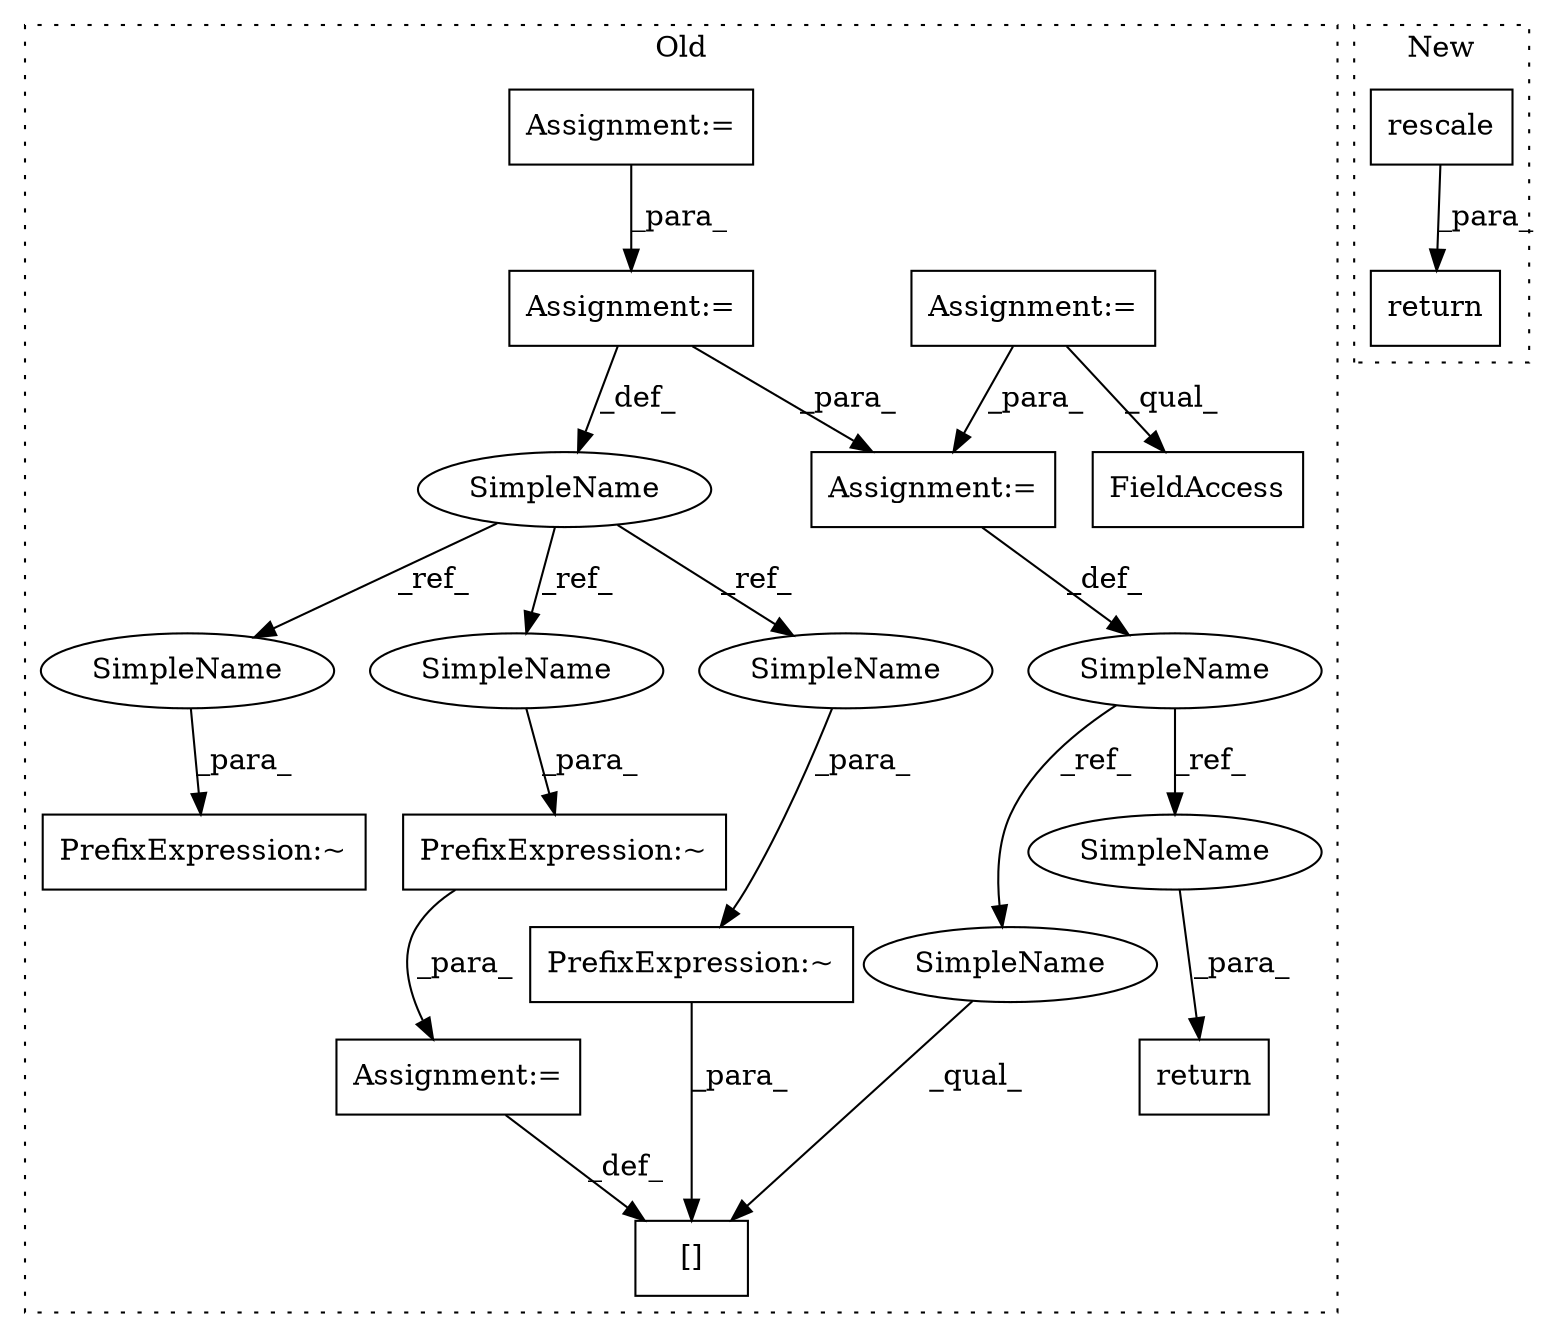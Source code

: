 digraph G {
subgraph cluster0 {
1 [label="return" a="41" s="17538" l="7" shape="box"];
3 [label="Assignment:=" a="7" s="17092" l="7" shape="box"];
4 [label="Assignment:=" a="7" s="17024" l="11" shape="box"];
5 [label="FieldAccess" a="22" s="17422" l="16" shape="box"];
6 [label="Assignment:=" a="7" s="17123" l="1" shape="box"];
7 [label="Assignment:=" a="7" s="17421" l="1" shape="box"];
9 [label="[]" a="2" s="17487,17501" l="9,1" shape="box"];
10 [label="SimpleName" a="42" s="17413" l="8" shape="ellipse"];
11 [label="Assignment:=" a="7" s="17502" l="1" shape="box"];
12 [label="PrefixExpression:~" a="38" s="17526" l="1" shape="box"];
13 [label="SimpleName" a="42" s="17152" l="4" shape="ellipse"];
14 [label="PrefixExpression:~" a="38" s="17496" l="1" shape="box"];
15 [label="PrefixExpression:~" a="38" s="17399" l="1" shape="box"];
16 [label="SimpleName" a="42" s="17545" l="8" shape="ellipse"];
17 [label="SimpleName" a="42" s="17487" l="8" shape="ellipse"];
18 [label="SimpleName" a="42" s="17400" l="4" shape="ellipse"];
19 [label="SimpleName" a="42" s="17527" l="4" shape="ellipse"];
20 [label="SimpleName" a="42" s="17497" l="4" shape="ellipse"];
label = "Old";
style="dotted";
}
subgraph cluster1 {
2 [label="rescale" a="32" s="16759,16797" l="8,1" shape="box"];
8 [label="return" a="41" s="16747" l="7" shape="box"];
label = "New";
style="dotted";
}
2 -> 8 [label="_para_"];
3 -> 7 [label="_para_"];
3 -> 5 [label="_qual_"];
4 -> 6 [label="_para_"];
6 -> 7 [label="_para_"];
6 -> 13 [label="_def_"];
7 -> 10 [label="_def_"];
10 -> 16 [label="_ref_"];
10 -> 17 [label="_ref_"];
11 -> 9 [label="_def_"];
12 -> 11 [label="_para_"];
13 -> 18 [label="_ref_"];
13 -> 19 [label="_ref_"];
13 -> 20 [label="_ref_"];
14 -> 9 [label="_para_"];
16 -> 1 [label="_para_"];
17 -> 9 [label="_qual_"];
18 -> 15 [label="_para_"];
19 -> 12 [label="_para_"];
20 -> 14 [label="_para_"];
}